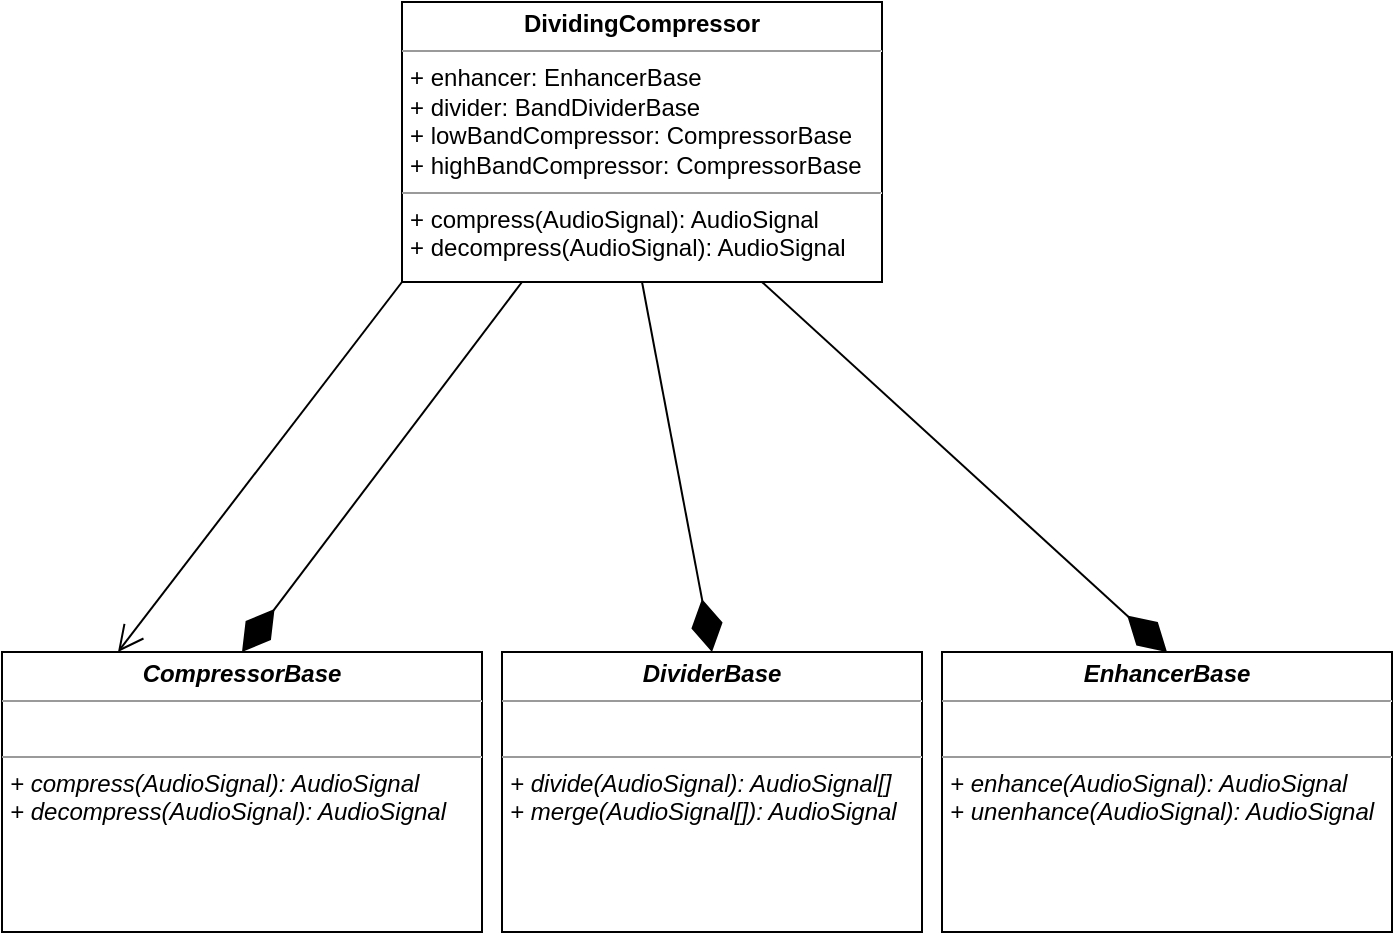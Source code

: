 <mxfile version="20.8.3" type="device"><diagram name="Page-1" id="c4acf3e9-155e-7222-9cf6-157b1a14988f"><mxGraphModel dx="584" dy="766" grid="1" gridSize="10" guides="1" tooltips="1" connect="1" arrows="1" fold="1" page="1" pageScale="1" pageWidth="850" pageHeight="1100" background="none" math="0" shadow="0"><root><mxCell id="0"/><mxCell id="1" parent="0"/><mxCell id="14KUyWQeScpjuyviEzU8-6" value="&lt;p style=&quot;margin: 0px ; margin-top: 4px ; text-align: center&quot;&gt;&lt;i&gt;&lt;b&gt;DividerBase&lt;/b&gt;&lt;/i&gt;&lt;/p&gt;&lt;hr size=&quot;1&quot;&gt;&lt;i&gt;&lt;br&gt;&lt;/i&gt;&lt;hr size=&quot;1&quot;&gt;&lt;p style=&quot;margin: 0px ; margin-left: 4px&quot;&gt;&lt;i&gt;+ divide(AudioSignal): AudioSignal[]&lt;/i&gt;&lt;/p&gt;&lt;p style=&quot;margin: 0px ; margin-left: 4px&quot;&gt;&lt;i&gt;+ merge(AudioSignal[]): AudioSignal&lt;br&gt;&lt;/i&gt;&lt;/p&gt;" style="verticalAlign=top;align=left;overflow=fill;fontSize=12;fontFamily=Helvetica;html=1;rounded=0;shadow=0;comic=0;labelBackgroundColor=none;strokeWidth=1" parent="1" vertex="1"><mxGeometry x="1110" y="405" width="210" height="140" as="geometry"/></mxCell><mxCell id="14KUyWQeScpjuyviEzU8-7" value="&lt;p style=&quot;margin: 0px ; margin-top: 4px ; text-align: center&quot;&gt;&lt;i&gt;&lt;b&gt;CompressorBase&lt;/b&gt;&lt;/i&gt;&lt;/p&gt;&lt;hr size=&quot;1&quot;&gt;&lt;p style=&quot;margin: 0px ; margin-left: 4px&quot;&gt;&lt;br&gt;&lt;/p&gt;&lt;hr size=&quot;1&quot;&gt;&lt;p style=&quot;margin: 0px ; margin-left: 4px&quot;&gt;&lt;i&gt;+ compress(AudioSignal): AudioSignal&lt;/i&gt;&lt;/p&gt;&lt;p style=&quot;margin: 0px ; margin-left: 4px&quot;&gt;&lt;i&gt;+ decompress(AudioSignal): AudioSignal&lt;/i&gt;&lt;/p&gt;" style="verticalAlign=top;align=left;overflow=fill;fontSize=12;fontFamily=Helvetica;html=1;rounded=0;shadow=0;comic=0;labelBackgroundColor=none;strokeWidth=1" parent="1" vertex="1"><mxGeometry x="860" y="405" width="240" height="140" as="geometry"/></mxCell><mxCell id="14KUyWQeScpjuyviEzU8-8" value="" style="endArrow=diamondThin;endFill=1;endSize=24;html=1;rounded=0;exitX=0.5;exitY=1;exitDx=0;exitDy=0;entryX=0.5;entryY=0;entryDx=0;entryDy=0;" parent="1" source="1ofMO1JBFTYnKaNjbNa8-9" target="14KUyWQeScpjuyviEzU8-6" edge="1"><mxGeometry width="160" relative="1" as="geometry"><mxPoint x="1187.5" y="217" as="sourcePoint"/><mxPoint x="1185" y="250" as="targetPoint"/></mxGeometry></mxCell><mxCell id="14KUyWQeScpjuyviEzU8-11" value="" style="endArrow=diamondThin;endFill=1;endSize=24;html=1;rounded=0;entryX=0.5;entryY=0;entryDx=0;entryDy=0;exitX=0.25;exitY=1;exitDx=0;exitDy=0;" parent="1" source="1ofMO1JBFTYnKaNjbNa8-9" target="14KUyWQeScpjuyviEzU8-7" edge="1"><mxGeometry width="160" relative="1" as="geometry"><mxPoint x="1126.25" y="217" as="sourcePoint"/><mxPoint x="1050" y="310" as="targetPoint"/></mxGeometry></mxCell><mxCell id="1ofMO1JBFTYnKaNjbNa8-1" value="&lt;p style=&quot;margin: 0px ; margin-top: 4px ; text-align: center&quot;&gt;&lt;i&gt;&lt;b&gt;EnhancerBase&lt;/b&gt;&lt;br&gt;&lt;/i&gt;&lt;/p&gt;&lt;hr size=&quot;1&quot;&gt;&lt;i&gt;&lt;br&gt;&lt;/i&gt;&lt;hr size=&quot;1&quot;&gt;&lt;p style=&quot;margin: 0px ; margin-left: 4px&quot;&gt;&lt;i&gt;+ enhance(AudioSignal): AudioSignal&lt;/i&gt;&lt;/p&gt;&lt;p style=&quot;margin: 0px ; margin-left: 4px&quot;&gt;&lt;i&gt;+ unenhance(AudioSignal): AudioSignal&lt;br&gt;&lt;/i&gt;&lt;/p&gt;" style="verticalAlign=top;align=left;overflow=fill;fontSize=12;fontFamily=Helvetica;html=1;rounded=0;shadow=0;comic=0;labelBackgroundColor=none;strokeWidth=1" vertex="1" parent="1"><mxGeometry x="1330" y="405" width="225" height="140" as="geometry"/></mxCell><mxCell id="1ofMO1JBFTYnKaNjbNa8-2" value="" style="endArrow=diamondThin;endFill=1;endSize=24;html=1;rounded=0;exitX=0.75;exitY=1;exitDx=0;exitDy=0;entryX=0.5;entryY=0;entryDx=0;entryDy=0;" edge="1" parent="1" source="1ofMO1JBFTYnKaNjbNa8-9" target="1ofMO1JBFTYnKaNjbNa8-1"><mxGeometry width="160" relative="1" as="geometry"><mxPoint x="1248.75" y="217" as="sourcePoint"/><mxPoint x="1210" y="415" as="targetPoint"/></mxGeometry></mxCell><mxCell id="1ofMO1JBFTYnKaNjbNa8-3" value="" style="endArrow=open;html=1;rounded=0;endFill=0;strokeWidth=1;endSize=11;exitX=0;exitY=1;exitDx=0;exitDy=0;" edge="1" parent="1" source="1ofMO1JBFTYnKaNjbNa8-9"><mxGeometry width="50" height="50" relative="1" as="geometry"><mxPoint x="1065" y="217" as="sourcePoint"/><mxPoint x="918" y="405" as="targetPoint"/></mxGeometry></mxCell><mxCell id="1ofMO1JBFTYnKaNjbNa8-9" value="&lt;p style=&quot;margin:0px;margin-top:4px;text-align:center;&quot;&gt;&lt;b&gt;DividingCompressor&lt;/b&gt;&lt;/p&gt;&lt;hr size=&quot;1&quot;&gt;&lt;p style=&quot;margin: 0px ; margin-left: 4px&quot;&gt;+ enhancer: EnhancerBase&lt;br&gt;&lt;/p&gt;&lt;p style=&quot;margin: 0px ; margin-left: 4px&quot;&gt;+ divider: BandDividerBase&lt;br&gt;&lt;/p&gt;&lt;p style=&quot;margin: 0px ; margin-left: 4px&quot;&gt;+ lowBandCompressor: CompressorBase&lt;/p&gt;&lt;p style=&quot;margin: 0px ; margin-left: 4px&quot;&gt;+ highBandCompressor: CompressorBase&lt;/p&gt;&lt;p style=&quot;margin:0px;margin-left:4px;&quot;&gt;&lt;/p&gt;&lt;hr size=&quot;1&quot;&gt;&lt;p style=&quot;margin:0px;margin-left:4px;&quot;&gt;+ compress(AudioSignal): AudioSignal&lt;br&gt;+ decompress(AudioSignal): AudioSignal&lt;/p&gt;" style="verticalAlign=top;align=left;overflow=fill;fontSize=12;fontFamily=Helvetica;html=1;" vertex="1" parent="1"><mxGeometry x="1060" y="80" width="240" height="140" as="geometry"/></mxCell></root></mxGraphModel></diagram></mxfile>